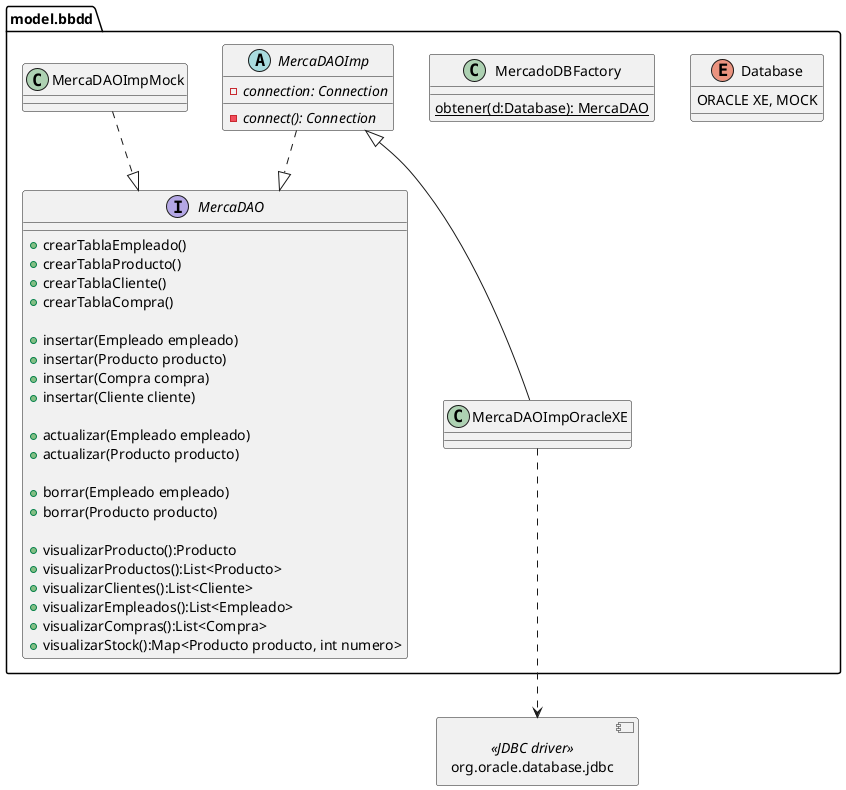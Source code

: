 @startuml bbdd
allow_mixing
set separator none
top to bottom direction
    package model.bbdd{
        enum Database{
            ORACLE XE, MOCK
        }

        interface MercaDAO{
        + crearTablaEmpleado()
        + crearTablaProducto()
        + crearTablaCliente()
        + crearTablaCompra()

        + insertar(Empleado empleado)
        + insertar(Producto producto)
        + insertar(Compra compra)
        + insertar(Cliente cliente)

        + actualizar(Empleado empleado)
        + actualizar(Producto producto)
        
        + borrar(Empleado empleado)
        + borrar(Producto producto)
        
        + visualizarProducto():Producto
        + visualizarProductos():List<Producto>
        + visualizarClientes():List<Cliente>
        + visualizarEmpleados():List<Empleado>
        + visualizarCompras():List<Compra>
        + visualizarStock():Map<Producto producto, int numero>
        }

        class MercadoDBFactory{
            {static} obtener(d:Database): MercaDAO
        }

        abstract MercaDAOImp {
            - {abstract} connection: Connection
            - {abstract} connect(): Connection
            
        }

        class MercaDAOImpMock{

        }

        class MercaDAOImpOracleXE{
            
        }
           
    }

    component org.oracle.database.jdbc <<JDBC driver>>

    MercaDAOImpOracleXE ..> org.oracle.database.jdbc
    MercaDAOImp <|-- MercaDAOImpOracleXE
    MercaDAOImp..|> MercaDAO
    MercaDAOImpMock..|> MercaDAO 
    
@enduml